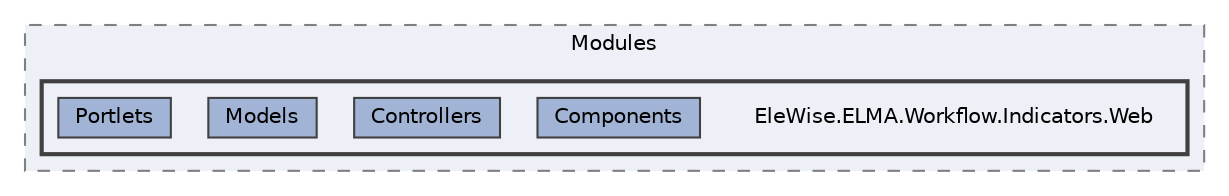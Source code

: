 digraph "Web/Modules/EleWise.ELMA.Workflow.Indicators.Web"
{
 // LATEX_PDF_SIZE
  bgcolor="transparent";
  edge [fontname=Helvetica,fontsize=10,labelfontname=Helvetica,labelfontsize=10];
  node [fontname=Helvetica,fontsize=10,shape=box,height=0.2,width=0.4];
  compound=true
  subgraph clusterdir_7ee4616d7792420b09aab8c4c7e23d47 {
    graph [ bgcolor="#edf0f7", pencolor="grey50", label="Modules", fontname=Helvetica,fontsize=10 style="filled,dashed", URL="dir_7ee4616d7792420b09aab8c4c7e23d47.html",tooltip=""]
  subgraph clusterdir_3640ea5bc9cb805bdcad1fe4b78641fd {
    graph [ bgcolor="#edf0f7", pencolor="grey25", label="", fontname=Helvetica,fontsize=10 style="filled,bold", URL="dir_3640ea5bc9cb805bdcad1fe4b78641fd.html",tooltip=""]
    dir_3640ea5bc9cb805bdcad1fe4b78641fd [shape=plaintext, label="EleWise.ELMA.Workflow.Indicators.Web"];
  dir_3c641874e0adf3b06577640238fe534e [label="Components", fillcolor="#a2b4d6", color="grey25", style="filled", URL="dir_3c641874e0adf3b06577640238fe534e.html",tooltip=""];
  dir_6c512660aade15413083f34c5e14fa2c [label="Controllers", fillcolor="#a2b4d6", color="grey25", style="filled", URL="dir_6c512660aade15413083f34c5e14fa2c.html",tooltip=""];
  dir_fc7a6ecc93d01637b6101a7eb87b941d [label="Models", fillcolor="#a2b4d6", color="grey25", style="filled", URL="dir_fc7a6ecc93d01637b6101a7eb87b941d.html",tooltip=""];
  dir_c53db64b4615644d3b3d039e5e32f87a [label="Portlets", fillcolor="#a2b4d6", color="grey25", style="filled", URL="dir_c53db64b4615644d3b3d039e5e32f87a.html",tooltip=""];
  }
  }
}
